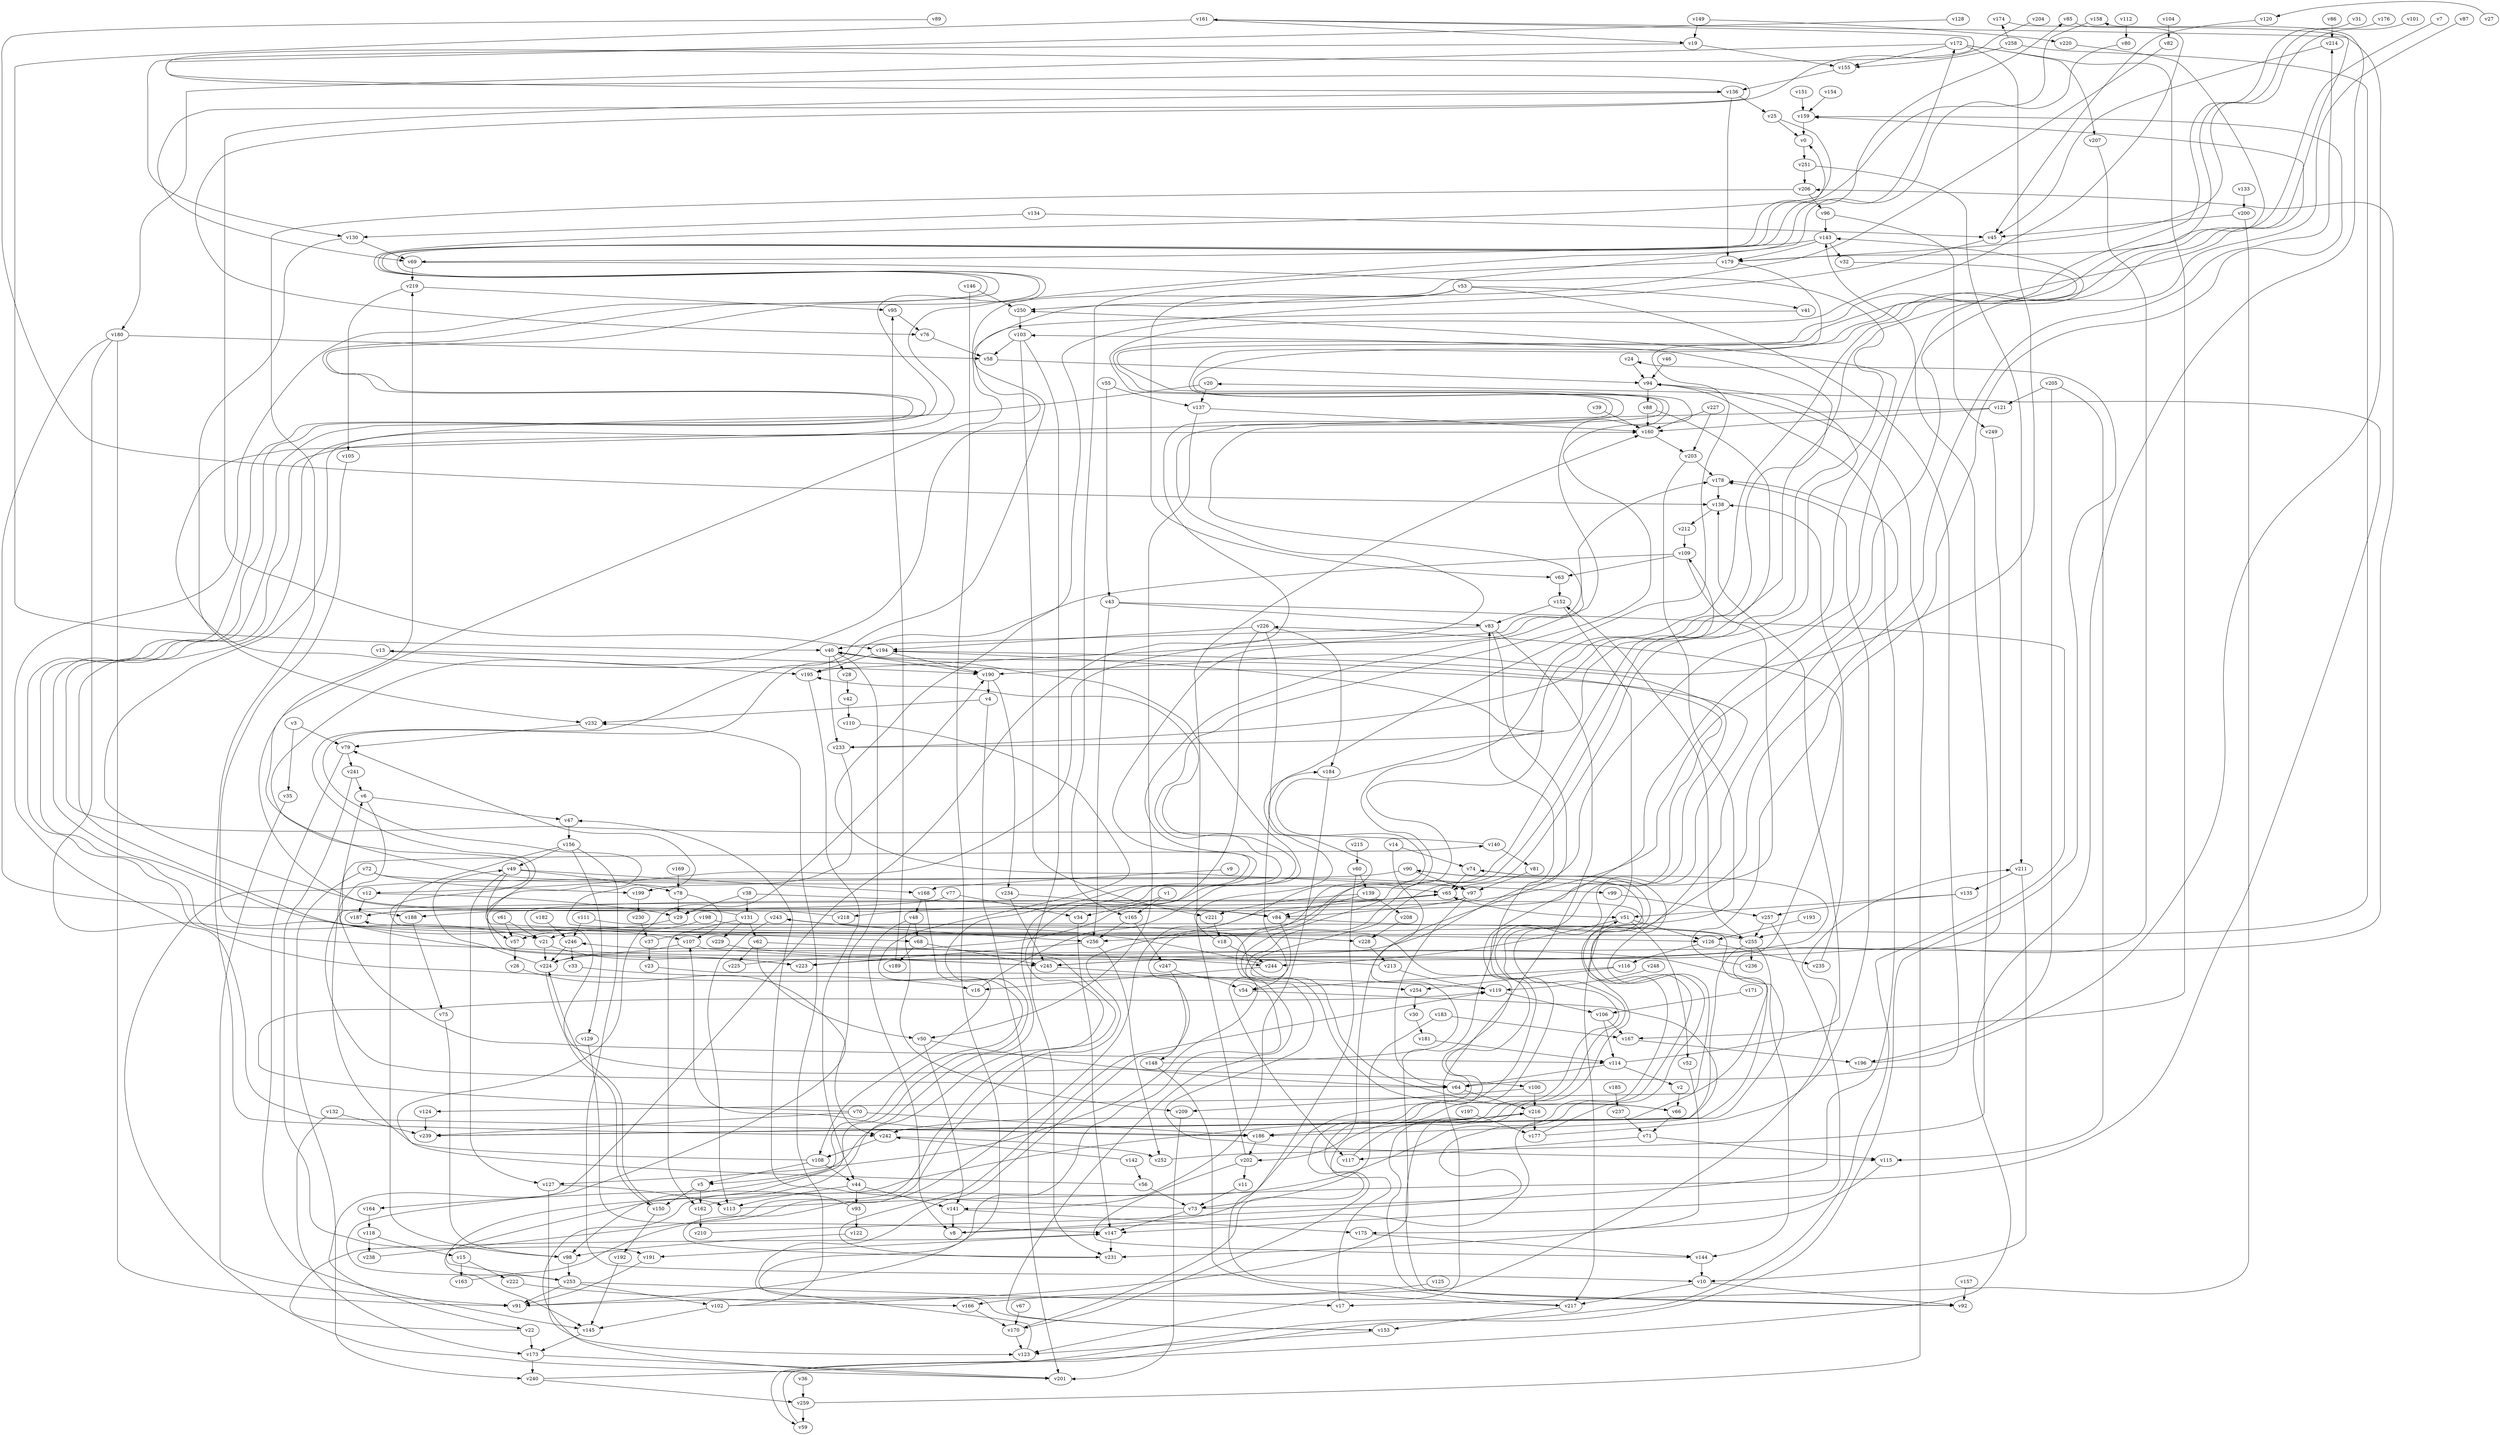 // Benchmark game 379 - 260 vertices
// time_bound: 100
// targets: v150
digraph G {
    v0 [name="v0", player=1];
    v1 [name="v1", player=1];
    v2 [name="v2", player=1];
    v3 [name="v3", player=0];
    v4 [name="v4", player=1];
    v5 [name="v5", player=1];
    v6 [name="v6", player=0];
    v7 [name="v7", player=0];
    v8 [name="v8", player=1];
    v9 [name="v9", player=1];
    v10 [name="v10", player=0];
    v11 [name="v11", player=0];
    v12 [name="v12", player=0];
    v13 [name="v13", player=1];
    v14 [name="v14", player=1];
    v15 [name="v15", player=0];
    v16 [name="v16", player=1];
    v17 [name="v17", player=0];
    v18 [name="v18", player=0];
    v19 [name="v19", player=0];
    v20 [name="v20", player=1];
    v21 [name="v21", player=0];
    v22 [name="v22", player=0];
    v23 [name="v23", player=1];
    v24 [name="v24", player=1];
    v25 [name="v25", player=1];
    v26 [name="v26", player=0];
    v27 [name="v27", player=1];
    v28 [name="v28", player=0];
    v29 [name="v29", player=1];
    v30 [name="v30", player=1];
    v31 [name="v31", player=0];
    v32 [name="v32", player=1];
    v33 [name="v33", player=0];
    v34 [name="v34", player=0];
    v35 [name="v35", player=1];
    v36 [name="v36", player=0];
    v37 [name="v37", player=0];
    v38 [name="v38", player=1];
    v39 [name="v39", player=0];
    v40 [name="v40", player=0];
    v41 [name="v41", player=0];
    v42 [name="v42", player=0];
    v43 [name="v43", player=0];
    v44 [name="v44", player=1];
    v45 [name="v45", player=0];
    v46 [name="v46", player=0];
    v47 [name="v47", player=1];
    v48 [name="v48", player=0];
    v49 [name="v49", player=1];
    v50 [name="v50", player=0];
    v51 [name="v51", player=1];
    v52 [name="v52", player=0];
    v53 [name="v53", player=1];
    v54 [name="v54", player=0];
    v55 [name="v55", player=1];
    v56 [name="v56", player=0];
    v57 [name="v57", player=1];
    v58 [name="v58", player=0];
    v59 [name="v59", player=0];
    v60 [name="v60", player=1];
    v61 [name="v61", player=0];
    v62 [name="v62", player=1];
    v63 [name="v63", player=1];
    v64 [name="v64", player=0];
    v65 [name="v65", player=1];
    v66 [name="v66", player=0];
    v67 [name="v67", player=1];
    v68 [name="v68", player=0];
    v69 [name="v69", player=0];
    v70 [name="v70", player=1];
    v71 [name="v71", player=1];
    v72 [name="v72", player=0];
    v73 [name="v73", player=1];
    v74 [name="v74", player=1];
    v75 [name="v75", player=0];
    v76 [name="v76", player=1];
    v77 [name="v77", player=0];
    v78 [name="v78", player=0];
    v79 [name="v79", player=0];
    v80 [name="v80", player=1];
    v81 [name="v81", player=0];
    v82 [name="v82", player=1];
    v83 [name="v83", player=1];
    v84 [name="v84", player=0];
    v85 [name="v85", player=0];
    v86 [name="v86", player=1];
    v87 [name="v87", player=1];
    v88 [name="v88", player=1];
    v89 [name="v89", player=1];
    v90 [name="v90", player=1];
    v91 [name="v91", player=1];
    v92 [name="v92", player=0];
    v93 [name="v93", player=1];
    v94 [name="v94", player=0];
    v95 [name="v95", player=0];
    v96 [name="v96", player=0];
    v97 [name="v97", player=1];
    v98 [name="v98", player=0];
    v99 [name="v99", player=0];
    v100 [name="v100", player=0];
    v101 [name="v101", player=1];
    v102 [name="v102", player=1];
    v103 [name="v103", player=1];
    v104 [name="v104", player=0];
    v105 [name="v105", player=0];
    v106 [name="v106", player=0];
    v107 [name="v107", player=0];
    v108 [name="v108", player=1];
    v109 [name="v109", player=0];
    v110 [name="v110", player=0];
    v111 [name="v111", player=0];
    v112 [name="v112", player=1];
    v113 [name="v113", player=1];
    v114 [name="v114", player=0];
    v115 [name="v115", player=0];
    v116 [name="v116", player=1];
    v117 [name="v117", player=1];
    v118 [name="v118", player=1];
    v119 [name="v119", player=0];
    v120 [name="v120", player=0];
    v121 [name="v121", player=1];
    v122 [name="v122", player=1];
    v123 [name="v123", player=1];
    v124 [name="v124", player=0];
    v125 [name="v125", player=0];
    v126 [name="v126", player=0];
    v127 [name="v127", player=0];
    v128 [name="v128", player=0];
    v129 [name="v129", player=1];
    v130 [name="v130", player=0];
    v131 [name="v131", player=0];
    v132 [name="v132", player=0];
    v133 [name="v133", player=0];
    v134 [name="v134", player=1];
    v135 [name="v135", player=0];
    v136 [name="v136", player=1];
    v137 [name="v137", player=1];
    v138 [name="v138", player=0];
    v139 [name="v139", player=0];
    v140 [name="v140", player=1];
    v141 [name="v141", player=0];
    v142 [name="v142", player=0];
    v143 [name="v143", player=0];
    v144 [name="v144", player=0];
    v145 [name="v145", player=1];
    v146 [name="v146", player=0];
    v147 [name="v147", player=0];
    v148 [name="v148", player=0];
    v149 [name="v149", player=0];
    v150 [name="v150", player=1, target=1];
    v151 [name="v151", player=1];
    v152 [name="v152", player=1];
    v153 [name="v153", player=0];
    v154 [name="v154", player=1];
    v155 [name="v155", player=0];
    v156 [name="v156", player=1];
    v157 [name="v157", player=0];
    v158 [name="v158", player=0];
    v159 [name="v159", player=1];
    v160 [name="v160", player=1];
    v161 [name="v161", player=1];
    v162 [name="v162", player=1];
    v163 [name="v163", player=1];
    v164 [name="v164", player=0];
    v165 [name="v165", player=0];
    v166 [name="v166", player=0];
    v167 [name="v167", player=1];
    v168 [name="v168", player=1];
    v169 [name="v169", player=1];
    v170 [name="v170", player=1];
    v171 [name="v171", player=1];
    v172 [name="v172", player=0];
    v173 [name="v173", player=0];
    v174 [name="v174", player=0];
    v175 [name="v175", player=0];
    v176 [name="v176", player=0];
    v177 [name="v177", player=1];
    v178 [name="v178", player=1];
    v179 [name="v179", player=1];
    v180 [name="v180", player=0];
    v181 [name="v181", player=0];
    v182 [name="v182", player=1];
    v183 [name="v183", player=0];
    v184 [name="v184", player=1];
    v185 [name="v185", player=1];
    v186 [name="v186", player=0];
    v187 [name="v187", player=1];
    v188 [name="v188", player=0];
    v189 [name="v189", player=0];
    v190 [name="v190", player=1];
    v191 [name="v191", player=0];
    v192 [name="v192", player=1];
    v193 [name="v193", player=0];
    v194 [name="v194", player=1];
    v195 [name="v195", player=1];
    v196 [name="v196", player=0];
    v197 [name="v197", player=0];
    v198 [name="v198", player=1];
    v199 [name="v199", player=1];
    v200 [name="v200", player=1];
    v201 [name="v201", player=0];
    v202 [name="v202", player=0];
    v203 [name="v203", player=1];
    v204 [name="v204", player=1];
    v205 [name="v205", player=0];
    v206 [name="v206", player=0];
    v207 [name="v207", player=1];
    v208 [name="v208", player=0];
    v209 [name="v209", player=1];
    v210 [name="v210", player=0];
    v211 [name="v211", player=1];
    v212 [name="v212", player=0];
    v213 [name="v213", player=1];
    v214 [name="v214", player=0];
    v215 [name="v215", player=1];
    v216 [name="v216", player=1];
    v217 [name="v217", player=1];
    v218 [name="v218", player=0];
    v219 [name="v219", player=1];
    v220 [name="v220", player=0];
    v221 [name="v221", player=1];
    v222 [name="v222", player=1];
    v223 [name="v223", player=1];
    v224 [name="v224", player=1];
    v225 [name="v225", player=1];
    v226 [name="v226", player=0];
    v227 [name="v227", player=0];
    v228 [name="v228", player=1];
    v229 [name="v229", player=0];
    v230 [name="v230", player=1];
    v231 [name="v231", player=1];
    v232 [name="v232", player=1];
    v233 [name="v233", player=1];
    v234 [name="v234", player=1];
    v235 [name="v235", player=0];
    v236 [name="v236", player=0];
    v237 [name="v237", player=0];
    v238 [name="v238", player=1];
    v239 [name="v239", player=0];
    v240 [name="v240", player=1];
    v241 [name="v241", player=0];
    v242 [name="v242", player=1];
    v243 [name="v243", player=0];
    v244 [name="v244", player=1];
    v245 [name="v245", player=1];
    v246 [name="v246", player=1];
    v247 [name="v247", player=0];
    v248 [name="v248", player=0];
    v249 [name="v249", player=0];
    v250 [name="v250", player=0];
    v251 [name="v251", player=0];
    v252 [name="v252", player=1];
    v253 [name="v253", player=0];
    v254 [name="v254", player=1];
    v255 [name="v255", player=0];
    v256 [name="v256", player=0];
    v257 [name="v257", player=1];
    v258 [name="v258", player=1];
    v259 [name="v259", player=1];

    v0 -> v251;
    v1 -> v165;
    v2 -> v66;
    v3 -> v35;
    v4 -> v232;
    v5 -> v162;
    v6 -> v114 [constraint="t >= 5"];
    v7 -> v231 [constraint="t >= 3"];
    v8 -> v214 [constraint="t mod 2 == 1"];
    v9 -> v168;
    v10 -> v217;
    v11 -> v73;
    v12 -> v29;
    v13 -> v195;
    v14 -> v202;
    v15 -> v222;
    v16 -> v40 [constraint="t mod 4 == 0"];
    v17 -> v13 [constraint="t >= 5"];
    v18 -> v184 [constraint="t < 6"];
    v19 -> v155;
    v20 -> v107 [constraint="t < 14"];
    v21 -> v224;
    v22 -> v147 [constraint="t >= 3"];
    v23 -> v153 [constraint="t >= 1"];
    v24 -> v94;
    v25 -> v186 [constraint="t < 7"];
    v26 -> v253 [constraint="t mod 3 == 2"];
    v27 -> v120 [constraint="t mod 3 == 0"];
    v28 -> v42;
    v29 -> v57;
    v30 -> v181;
    v31 -> v12 [constraint="t < 10"];
    v32 -> v5 [constraint="t < 8"];
    v33 -> v16;
    v34 -> v147;
    v35 -> v91;
    v36 -> v259;
    v37 -> v103 [constraint="t < 10"];
    v38 -> v29;
    v39 -> v160;
    v40 -> v28;
    v41 -> v126 [constraint="t mod 5 == 4"];
    v42 -> v110;
    v43 -> v59 [constraint="t < 14"];
    v44 -> v113;
    v45 -> v99 [constraint="t < 13"];
    v46 -> v94;
    v47 -> v156;
    v48 -> v209;
    v49 -> v127;
    v50 -> v64;
    v51 -> v244;
    v52 -> v231;
    v53 -> v63;
    v54 -> v239 [constraint="t < 8"];
    v55 -> v43;
    v56 -> v190 [constraint="t < 11"];
    v57 -> v26;
    v58 -> v94;
    v59 -> v24 [constraint="t >= 1"];
    v60 -> v8;
    v61 -> v57;
    v62 -> v244;
    v63 -> v152;
    v64 -> v216;
    v65 -> v64 [constraint="t < 14"];
    v66 -> v94 [constraint="t mod 2 == 1"];
    v67 -> v170;
    v68 -> v245;
    v69 -> v115 [constraint="t >= 5"];
    v70 -> v119 [constraint="t mod 2 == 1"];
    v71 -> v117;
    v72 -> v65;
    v73 -> v47;
    v74 -> v92 [constraint="t mod 5 == 1"];
    v75 -> v98;
    v76 -> v58;
    v77 -> v188;
    v78 -> v29;
    v79 -> v241;
    v80 -> v97 [constraint="t mod 3 == 2"];
    v81 -> v97;
    v82 -> v68 [constraint="t >= 5"];
    v83 -> v40;
    v84 -> v255;
    v85 -> v22 [constraint="t >= 1"];
    v86 -> v214;
    v87 -> v187 [constraint="t >= 5"];
    v88 -> v233 [constraint="t < 14"];
    v89 -> v138 [constraint="t mod 4 == 3"];
    v90 -> v201 [constraint="t >= 4"];
    v91 -> v211 [constraint="t < 9"];
    v92 -> v178 [constraint="t < 14"];
    v93 -> v164 [constraint="t < 11"];
    v94 -> v88;
    v95 -> v76;
    v96 -> v249;
    v97 -> v100 [constraint="t mod 4 == 3"];
    v98 -> v253;
    v99 -> v257;
    v100 -> v216;
    v101 -> v179 [constraint="t mod 2 == 0"];
    v102 -> v145;
    v103 -> v58;
    v104 -> v82;
    v105 -> v223;
    v106 -> v167;
    v107 -> v224;
    v108 -> v5;
    v109 -> v245 [constraint="t < 5"];
    v110 -> v108 [constraint="t < 8"];
    v111 -> v66 [constraint="t < 5"];
    v112 -> v80;
    v113 -> v20 [constraint="t mod 4 == 2"];
    v114 -> v2;
    v115 -> v175;
    v116 -> v254;
    v117 -> v90 [constraint="t < 11"];
    v118 -> v15;
    v119 -> v85 [constraint="t < 5"];
    v120 -> v45 [constraint="t < 5"];
    v121 -> v190 [constraint="t mod 5 == 2"];
    v122 -> v98;
    v123 -> v194 [constraint="t < 5"];
    v124 -> v239;
    v125 -> v166;
    v126 -> v235;
    v127 -> v123;
    v128 -> v136 [constraint="t < 15"];
    v129 -> v147;
    v130 -> v69;
    v131 -> v172 [constraint="t >= 2"];
    v132 -> v173;
    v133 -> v200;
    v134 -> v45;
    v135 -> v51;
    v136 -> v25;
    v137 -> v160;
    v138 -> v212;
    v139 -> v84;
    v140 -> v160 [constraint="t mod 5 == 3"];
    v141 -> v8;
    v142 -> v242 [constraint="t mod 5 == 4"];
    v143 -> v69;
    v144 -> v10;
    v145 -> v173;
    v146 -> v91;
    v147 -> v191;
    v148 -> v250 [constraint="t >= 2"];
    v149 -> v220;
    v150 -> v192;
    v151 -> v159;
    v152 -> v217;
    v153 -> v143 [constraint="t < 15"];
    v154 -> v159;
    v155 -> v136;
    v156 -> v49;
    v157 -> v92;
    v158 -> v228 [constraint="t >= 5"];
    v159 -> v0;
    v160 -> v203;
    v161 -> v69 [constraint="t < 10"];
    v162 -> v74 [constraint="t >= 5"];
    v163 -> v65 [constraint="t >= 5"];
    v164 -> v118;
    v165 -> v247;
    v166 -> v170;
    v167 -> v196;
    v168 -> v98 [constraint="t mod 3 == 0"];
    v169 -> v78;
    v170 -> v187 [constraint="t >= 4"];
    v171 -> v106;
    v172 -> v190;
    v173 -> v201;
    v174 -> v127 [constraint="t < 11"];
    v175 -> v144;
    v176 -> v195 [constraint="t >= 5"];
    v177 -> v65 [constraint="t mod 2 == 0"];
    v178 -> v138;
    v179 -> v145 [constraint="t < 9"];
    v180 -> v188;
    v181 -> v114;
    v182 -> v246;
    v183 -> v73;
    v184 -> v141;
    v185 -> v237;
    v186 -> v107;
    v187 -> v40 [constraint="t < 15"];
    v188 -> v75;
    v189 -> v95;
    v190 -> v234;
    v191 -> v91;
    v192 -> v145;
    v193 -> v126;
    v194 -> v170 [constraint="t >= 4"];
    v195 -> v44;
    v196 -> v161 [constraint="t mod 3 == 1"];
    v197 -> v177;
    v198 -> v124 [constraint="t >= 5"];
    v199 -> v230;
    v200 -> v45;
    v201 -> v216 [constraint="t mod 5 == 4"];
    v202 -> v144 [constraint="t >= 2"];
    v203 -> v178;
    v204 -> v76 [constraint="t >= 5"];
    v205 -> v121;
    v206 -> v242;
    v207 -> v245;
    v208 -> v228;
    v209 -> v201;
    v210 -> v51 [constraint="t mod 3 == 1"];
    v211 -> v135;
    v212 -> v109;
    v213 -> v0 [constraint="t < 15"];
    v214 -> v45 [constraint="t >= 4"];
    v215 -> v60;
    v216 -> v186;
    v217 -> v159 [constraint="t >= 2"];
    v218 -> v219;
    v219 -> v95;
    v220 -> v179 [constraint="t < 7"];
    v221 -> v18;
    v222 -> v166;
    v223 -> v90 [constraint="t >= 4"];
    v224 -> v195 [constraint="t >= 1"];
    v225 -> v206 [constraint="t >= 4"];
    v226 -> v54;
    v227 -> v203;
    v228 -> v140 [constraint="t < 9"];
    v229 -> v239 [constraint="t < 5"];
    v230 -> v37;
    v231 -> v119 [constraint="t mod 3 == 1"];
    v232 -> v79;
    v233 -> v109 [constraint="t >= 5"];
    v234 -> v84;
    v235 -> v138;
    v236 -> v159 [constraint="t >= 5"];
    v237 -> v71;
    v238 -> v246 [constraint="t >= 3"];
    v239 -> v226 [constraint="t >= 1"];
    v240 -> v158 [constraint="t >= 2"];
    v241 -> v6;
    v242 -> v252;
    v243 -> v256;
    v244 -> v243 [constraint="t < 8"];
    v245 -> v254;
    v246 -> v33;
    v247 -> v148;
    v248 -> v119;
    v249 -> v245;
    v250 -> v103;
    v251 -> v211;
    v252 -> v143;
    v253 -> v178 [constraint="t >= 3"];
    v254 -> v30;
    v255 -> v79 [constraint="t >= 1"];
    v256 -> v252;
    v257 -> v255;
    v258 -> v174 [constraint="t >= 4"];
    v259 -> v94;
    v255 -> v236;
    v21 -> v223;
    v22 -> v173;
    v103 -> v231;
    v255 -> v186;
    v216 -> v177;
    v211 -> v10;
    v12 -> v187;
    v109 -> v63;
    v38 -> v84;
    v172 -> v155;
    v14 -> v74;
    v226 -> v29;
    v228 -> v213;
    v244 -> v16;
    v83 -> v223;
    v53 -> v41;
    v53 -> v250;
    v44 -> v93;
    v97 -> v84;
    v131 -> v62;
    v15 -> v163;
    v140 -> v81;
    v119 -> v106;
    v183 -> v167;
    v152 -> v83;
    v219 -> v105;
    v103 -> v221;
    v253 -> v102;
    v126 -> v116;
    v100 -> v209;
    v150 -> v224;
    v61 -> v21;
    v253 -> v91;
    v93 -> v122;
    v243 -> v113;
    v4 -> v201;
    v148 -> v217;
    v205 -> v196;
    v198 -> v21;
    v49 -> v57;
    v65 -> v218;
    v241 -> v191;
    v102 -> v83;
    v200 -> v17;
    v213 -> v119;
    v3 -> v79;
    v73 -> v147;
    v25 -> v0;
    v55 -> v137;
    v106 -> v114;
    v194 -> v195;
    v156 -> v129;
    v127 -> v113;
    v37 -> v23;
    v78 -> v107;
    v68 -> v189;
    v161 -> v19;
    v179 -> v165;
    v227 -> v160;
    v18 -> v244;
    v51 -> v126;
    v116 -> v54;
    v53 -> v64;
    v134 -> v130;
    v226 -> v184;
    v19 -> v130;
    v1 -> v34;
    v48 -> v68;
    v60 -> v139;
    v246 -> v224;
    v69 -> v219;
    v233 -> v199;
    v49 -> v78;
    v206 -> v96;
    v70 -> v186;
    v146 -> v250;
    v242 -> v108;
    v180 -> v58;
    v50 -> v141;
    v66 -> v71;
    v40 -> v190;
    v194 -> v190;
    v173 -> v240;
    v226 -> v194;
    v51 -> v52;
    v118 -> v238;
    v139 -> v208;
    v38 -> v131;
    v172 -> v180;
    v177 -> v178;
    v56 -> v73;
    v190 -> v4;
    v131 -> v229;
    v84 -> v117;
    v186 -> v202;
    v168 -> v48;
    v79 -> v145;
    v255 -> v144;
    v147 -> v231;
    v143 -> v179;
    v139 -> v221;
    v121 -> v160;
    v156 -> v98;
    v143 -> v32;
    v234 -> v245;
    v90 -> v97;
    v73 -> v94;
    v130 -> v232;
    v172 -> v167;
    v6 -> v47;
    v132 -> v239;
    v49 -> v168;
    v40 -> v233;
    v72 -> v240;
    v108 -> v44;
    v142 -> v56;
    v20 -> v137;
    v114 -> v138;
    v240 -> v259;
    v109 -> v65;
    v43 -> v256;
    v77 -> v34;
    v258 -> v255;
    v253 -> v17;
    v40 -> v242;
    v149 -> v19;
    v62 -> v225;
    v162 -> v210;
    v135 -> v257;
    v48 -> v8;
    v96 -> v143;
    v141 -> v175;
    v136 -> v194;
    v257 -> v147;
    v10 -> v92;
    v62 -> v50;
    v165 -> v256;
    v202 -> v160;
    v203 -> v256;
    v259 -> v59;
    v153 -> v123;
    v136 -> v179;
    v217 -> v153;
    v72 -> v199;
    v65 -> v51;
    v251 -> v206;
    v170 -> v123;
    v88 -> v160;
    v44 -> v141;
    v161 -> v40;
    v107 -> v245;
    v108 -> v6;
    v137 -> v50;
    v172 -> v207;
    v247 -> v54;
    v205 -> v115;
    v258 -> v155;
    v202 -> v11;
    v74 -> v65;
    v43 -> v83;
    v5 -> v150;
    v256 -> v223;
    v102 -> v232;
    v255 -> v152;
    v224 -> v49;
    v71 -> v115;
    v114 -> v64;
    v111 -> v246;
    v224 -> v150;
    v97 -> v64;
    v180 -> v21;
    v70 -> v239;
    v180 -> v91;
    v131 -> v162;
    v156 -> v10;
    v83 -> v123;
    v216 -> v242;
}
